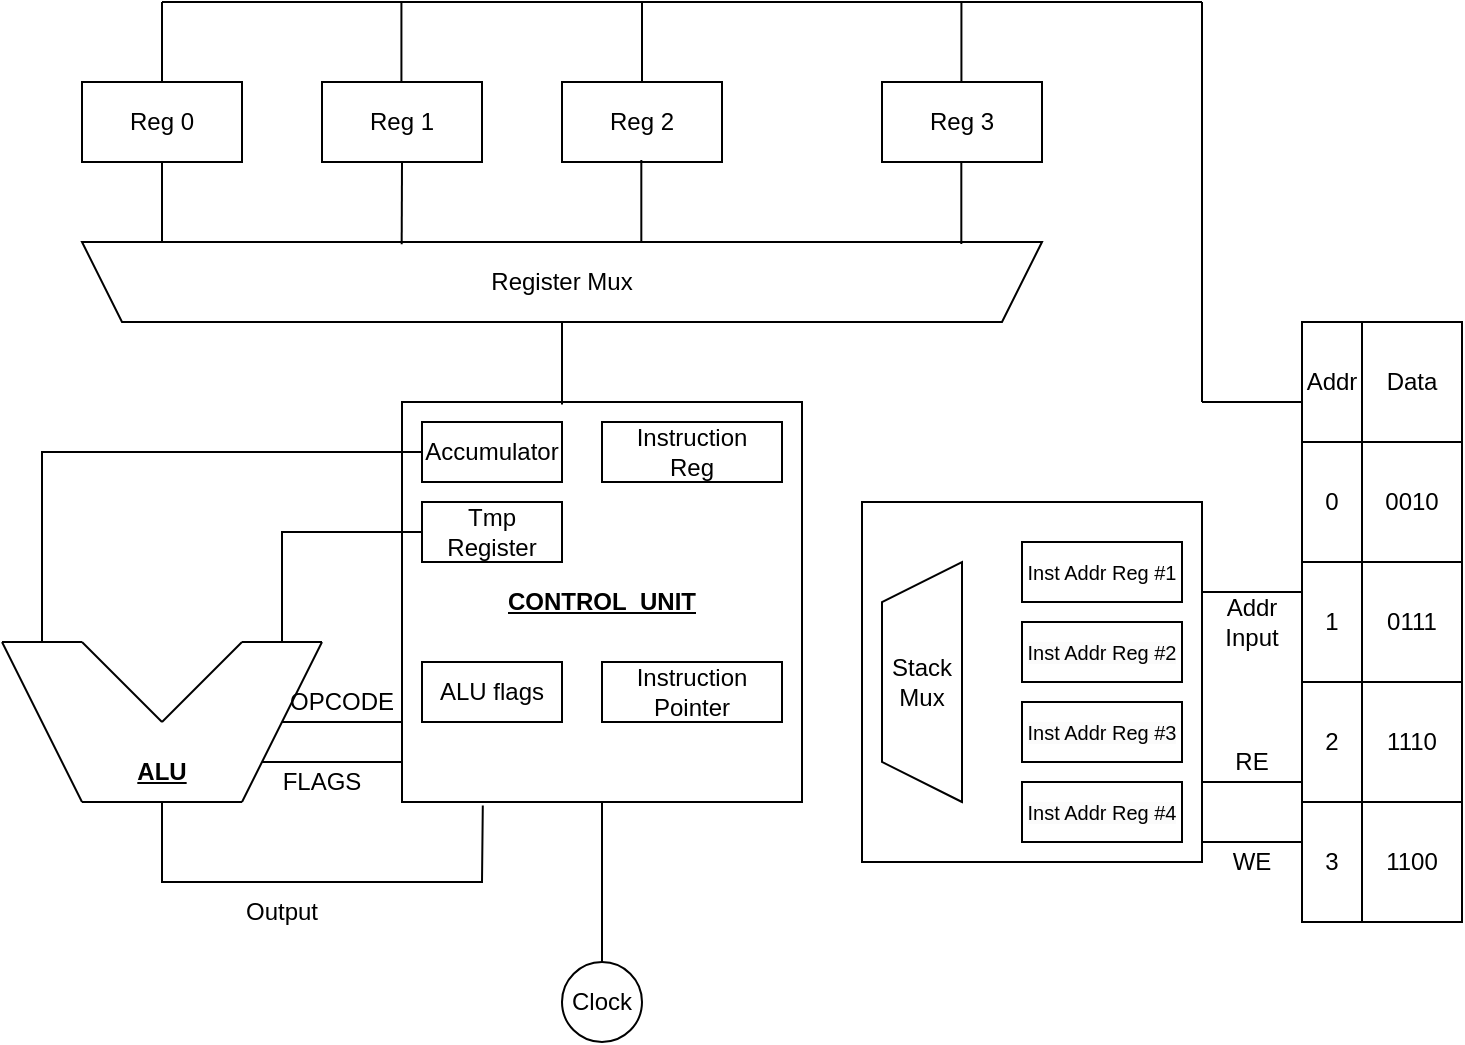 <mxfile version="24.7.16">
  <diagram name="Page-1" id="099fd60b-425b-db50-ffb0-6b813814b670">
    <mxGraphModel dx="819" dy="441" grid="1" gridSize="10" guides="1" tooltips="1" connect="1" arrows="1" fold="1" page="1" pageScale="1" pageWidth="850" pageHeight="1100" background="none" math="0" shadow="0">
      <root>
        <mxCell id="0" />
        <mxCell id="1" parent="0" />
        <mxCell id="ERdX-zV75CLCQFePryyj-1" value="Reg 0" style="rounded=0;whiteSpace=wrap;html=1;" vertex="1" parent="1">
          <mxGeometry x="120" y="80" width="80" height="40" as="geometry" />
        </mxCell>
        <mxCell id="ERdX-zV75CLCQFePryyj-2" value="Reg 1" style="rounded=0;whiteSpace=wrap;html=1;" vertex="1" parent="1">
          <mxGeometry x="240" y="80" width="80" height="40" as="geometry" />
        </mxCell>
        <mxCell id="ERdX-zV75CLCQFePryyj-3" value="Reg 2" style="rounded=0;whiteSpace=wrap;html=1;" vertex="1" parent="1">
          <mxGeometry x="360" y="80" width="80" height="40" as="geometry" />
        </mxCell>
        <mxCell id="ERdX-zV75CLCQFePryyj-4" value="Reg 3" style="rounded=0;whiteSpace=wrap;html=1;" vertex="1" parent="1">
          <mxGeometry x="520" y="80" width="80" height="40" as="geometry" />
        </mxCell>
        <mxCell id="ERdX-zV75CLCQFePryyj-5" value="Register Mux" style="shape=trapezoid;perimeter=trapezoidPerimeter;whiteSpace=wrap;html=1;fixedSize=1;direction=west;" vertex="1" parent="1">
          <mxGeometry x="120" y="160" width="480" height="40" as="geometry" />
        </mxCell>
        <mxCell id="ERdX-zV75CLCQFePryyj-7" value="" style="endArrow=none;html=1;rounded=0;entryX=0.5;entryY=1;entryDx=0;entryDy=0;" edge="1" parent="1" target="ERdX-zV75CLCQFePryyj-1">
          <mxGeometry width="50" height="50" relative="1" as="geometry">
            <mxPoint x="160" y="160" as="sourcePoint" />
            <mxPoint x="450" y="300" as="targetPoint" />
          </mxGeometry>
        </mxCell>
        <mxCell id="ERdX-zV75CLCQFePryyj-9" value="" style="endArrow=none;html=1;rounded=0;exitX=0.667;exitY=0.972;exitDx=0;exitDy=0;exitPerimeter=0;" edge="1" parent="1" source="ERdX-zV75CLCQFePryyj-5">
          <mxGeometry width="50" height="50" relative="1" as="geometry">
            <mxPoint x="230" y="170" as="sourcePoint" />
            <mxPoint x="280" y="120" as="targetPoint" />
          </mxGeometry>
        </mxCell>
        <mxCell id="ERdX-zV75CLCQFePryyj-10" value="" style="endArrow=none;html=1;rounded=0;exitX=0.667;exitY=0.972;exitDx=0;exitDy=0;exitPerimeter=0;" edge="1" parent="1">
          <mxGeometry width="50" height="50" relative="1" as="geometry">
            <mxPoint x="399.66" y="160" as="sourcePoint" />
            <mxPoint x="399.66" y="119" as="targetPoint" />
          </mxGeometry>
        </mxCell>
        <mxCell id="ERdX-zV75CLCQFePryyj-11" value="" style="endArrow=none;html=1;rounded=0;exitX=0.667;exitY=0.972;exitDx=0;exitDy=0;exitPerimeter=0;" edge="1" parent="1">
          <mxGeometry width="50" height="50" relative="1" as="geometry">
            <mxPoint x="559.66" y="161" as="sourcePoint" />
            <mxPoint x="559.66" y="120" as="targetPoint" />
          </mxGeometry>
        </mxCell>
        <mxCell id="ERdX-zV75CLCQFePryyj-12" value="&lt;b&gt;&lt;u&gt;CONTROL&amp;nbsp; UNIT&lt;/u&gt;&lt;/b&gt;" style="whiteSpace=wrap;html=1;aspect=fixed;" vertex="1" parent="1">
          <mxGeometry x="280" y="240" width="200" height="200" as="geometry" />
        </mxCell>
        <mxCell id="ERdX-zV75CLCQFePryyj-13" value="Accu&lt;span style=&quot;color: rgba(0, 0, 0, 0); font-family: monospace; font-size: 0px; text-align: start; text-wrap: nowrap;&quot;&gt;%3CmxGraphModel%3E%3Croot%3E%3CmxCell%20id%3D%220%22%2F%3E%3CmxCell%20id%3D%221%22%20parent%3D%220%22%2F%3E%3CmxCell%20id%3D%222%22%20value%3D%22%22%20style%3D%22endArrow%3Dnone%3Bhtml%3D1%3Brounded%3D0%3BexitX%3D0.667%3BexitY%3D0.972%3BexitDx%3D0%3BexitDy%3D0%3BexitPerimeter%3D0%3B%22%20edge%3D%221%22%20parent%3D%221%22%3E%3CmxGeometry%20width%3D%2250%22%20height%3D%2250%22%20relative%3D%221%22%20as%3D%22geometry%22%3E%3CmxPoint%20x%3D%22280%22%20y%3D%22161%22%20as%3D%22sourcePoint%22%2F%3E%3CmxPoint%20x%3D%22280%22%20y%3D%22120%22%20as%3D%22targetPoint%22%2F%3E%3C%2FmxGeometry%3E%3C%2FmxCell%3E%3C%2Froot%3E%3C%2FmxGraphModel%3E&lt;/span&gt;mulator" style="rounded=0;whiteSpace=wrap;html=1;" vertex="1" parent="1">
          <mxGeometry x="290" y="250" width="70" height="30" as="geometry" />
        </mxCell>
        <mxCell id="ERdX-zV75CLCQFePryyj-16" value="Tmp Register" style="rounded=0;whiteSpace=wrap;html=1;" vertex="1" parent="1">
          <mxGeometry x="290" y="290" width="70" height="30" as="geometry" />
        </mxCell>
        <mxCell id="ERdX-zV75CLCQFePryyj-17" value="ALU flags" style="rounded=0;whiteSpace=wrap;html=1;" vertex="1" parent="1">
          <mxGeometry x="290" y="370" width="70" height="30" as="geometry" />
        </mxCell>
        <mxCell id="ERdX-zV75CLCQFePryyj-18" value="Instruction&lt;div&gt;Reg&lt;/div&gt;" style="rounded=0;whiteSpace=wrap;html=1;" vertex="1" parent="1">
          <mxGeometry x="380" y="250" width="90" height="30" as="geometry" />
        </mxCell>
        <mxCell id="ERdX-zV75CLCQFePryyj-19" value="Instruction Pointer" style="rounded=0;whiteSpace=wrap;html=1;" vertex="1" parent="1">
          <mxGeometry x="380" y="370" width="90" height="30" as="geometry" />
        </mxCell>
        <mxCell id="ERdX-zV75CLCQFePryyj-26" value="" style="endArrow=none;html=1;rounded=0;exitX=0.2;exitY=0.006;exitDx=0;exitDy=0;exitPerimeter=0;" edge="1" parent="1">
          <mxGeometry width="50" height="50" relative="1" as="geometry">
            <mxPoint x="360" y="241.2" as="sourcePoint" />
            <mxPoint x="360" y="200" as="targetPoint" />
          </mxGeometry>
        </mxCell>
        <mxCell id="ERdX-zV75CLCQFePryyj-27" value="Addr" style="rounded=0;whiteSpace=wrap;html=1;" vertex="1" parent="1">
          <mxGeometry x="730" y="200" width="30" height="60" as="geometry" />
        </mxCell>
        <mxCell id="ERdX-zV75CLCQFePryyj-28" value="Data" style="rounded=0;whiteSpace=wrap;html=1;" vertex="1" parent="1">
          <mxGeometry x="760" y="200" width="50" height="60" as="geometry" />
        </mxCell>
        <mxCell id="ERdX-zV75CLCQFePryyj-31" value="0" style="rounded=0;whiteSpace=wrap;html=1;" vertex="1" parent="1">
          <mxGeometry x="730" y="260" width="30" height="60" as="geometry" />
        </mxCell>
        <mxCell id="ERdX-zV75CLCQFePryyj-32" value="0010" style="rounded=0;whiteSpace=wrap;html=1;" vertex="1" parent="1">
          <mxGeometry x="760" y="260" width="50" height="60" as="geometry" />
        </mxCell>
        <mxCell id="ERdX-zV75CLCQFePryyj-38" value="1" style="rounded=0;whiteSpace=wrap;html=1;" vertex="1" parent="1">
          <mxGeometry x="730" y="320" width="30" height="60" as="geometry" />
        </mxCell>
        <mxCell id="ERdX-zV75CLCQFePryyj-39" value="0111" style="rounded=0;whiteSpace=wrap;html=1;" vertex="1" parent="1">
          <mxGeometry x="760" y="320" width="50" height="60" as="geometry" />
        </mxCell>
        <mxCell id="ERdX-zV75CLCQFePryyj-40" value="2" style="rounded=0;whiteSpace=wrap;html=1;" vertex="1" parent="1">
          <mxGeometry x="730" y="380" width="30" height="60" as="geometry" />
        </mxCell>
        <mxCell id="ERdX-zV75CLCQFePryyj-41" value="1110" style="rounded=0;whiteSpace=wrap;html=1;" vertex="1" parent="1">
          <mxGeometry x="760" y="380" width="50" height="60" as="geometry" />
        </mxCell>
        <mxCell id="ERdX-zV75CLCQFePryyj-42" value="3" style="rounded=0;whiteSpace=wrap;html=1;" vertex="1" parent="1">
          <mxGeometry x="730" y="440" width="30" height="60" as="geometry" />
        </mxCell>
        <mxCell id="ERdX-zV75CLCQFePryyj-43" value="1100" style="rounded=0;whiteSpace=wrap;html=1;" vertex="1" parent="1">
          <mxGeometry x="760" y="440" width="50" height="60" as="geometry" />
        </mxCell>
        <mxCell id="ERdX-zV75CLCQFePryyj-45" value="" style="endArrow=none;html=1;rounded=0;" edge="1" parent="1">
          <mxGeometry width="50" height="50" relative="1" as="geometry">
            <mxPoint x="120" y="440" as="sourcePoint" />
            <mxPoint x="80" y="360" as="targetPoint" />
          </mxGeometry>
        </mxCell>
        <mxCell id="ERdX-zV75CLCQFePryyj-46" value="" style="endArrow=none;html=1;rounded=0;" edge="1" parent="1">
          <mxGeometry width="50" height="50" relative="1" as="geometry">
            <mxPoint x="200" y="440" as="sourcePoint" />
            <mxPoint x="240" y="360" as="targetPoint" />
          </mxGeometry>
        </mxCell>
        <mxCell id="ERdX-zV75CLCQFePryyj-47" value="" style="endArrow=none;html=1;rounded=0;" edge="1" parent="1">
          <mxGeometry width="50" height="50" relative="1" as="geometry">
            <mxPoint x="80" y="360" as="sourcePoint" />
            <mxPoint x="120" y="360" as="targetPoint" />
          </mxGeometry>
        </mxCell>
        <mxCell id="ERdX-zV75CLCQFePryyj-48" value="" style="endArrow=none;html=1;rounded=0;" edge="1" parent="1">
          <mxGeometry width="50" height="50" relative="1" as="geometry">
            <mxPoint x="120" y="440" as="sourcePoint" />
            <mxPoint x="200" y="440" as="targetPoint" />
          </mxGeometry>
        </mxCell>
        <mxCell id="ERdX-zV75CLCQFePryyj-49" value="" style="endArrow=none;html=1;rounded=0;" edge="1" parent="1">
          <mxGeometry width="50" height="50" relative="1" as="geometry">
            <mxPoint x="200" y="360" as="sourcePoint" />
            <mxPoint x="240" y="360" as="targetPoint" />
          </mxGeometry>
        </mxCell>
        <mxCell id="ERdX-zV75CLCQFePryyj-50" value="" style="endArrow=none;html=1;rounded=0;" edge="1" parent="1">
          <mxGeometry width="50" height="50" relative="1" as="geometry">
            <mxPoint x="160" y="400" as="sourcePoint" />
            <mxPoint x="120" y="360" as="targetPoint" />
          </mxGeometry>
        </mxCell>
        <mxCell id="ERdX-zV75CLCQFePryyj-51" value="" style="endArrow=none;html=1;rounded=0;" edge="1" parent="1">
          <mxGeometry width="50" height="50" relative="1" as="geometry">
            <mxPoint x="160" y="400" as="sourcePoint" />
            <mxPoint x="200" y="360" as="targetPoint" />
          </mxGeometry>
        </mxCell>
        <mxCell id="ERdX-zV75CLCQFePryyj-52" value="&lt;b&gt;&lt;u&gt;ALU&lt;/u&gt;&lt;/b&gt;" style="text;html=1;align=center;verticalAlign=middle;whiteSpace=wrap;rounded=0;" vertex="1" parent="1">
          <mxGeometry x="130" y="410" width="60" height="30" as="geometry" />
        </mxCell>
        <mxCell id="ERdX-zV75CLCQFePryyj-53" value="Clock" style="ellipse;whiteSpace=wrap;html=1;aspect=fixed;" vertex="1" parent="1">
          <mxGeometry x="360" y="520" width="40" height="40" as="geometry" />
        </mxCell>
        <mxCell id="ERdX-zV75CLCQFePryyj-56" value="" style="endArrow=none;html=1;rounded=0;" edge="1" parent="1">
          <mxGeometry width="50" height="50" relative="1" as="geometry">
            <mxPoint x="210" y="420" as="sourcePoint" />
            <mxPoint x="280" y="420" as="targetPoint" />
          </mxGeometry>
        </mxCell>
        <mxCell id="ERdX-zV75CLCQFePryyj-57" value="" style="endArrow=none;html=1;rounded=0;" edge="1" parent="1">
          <mxGeometry width="50" height="50" relative="1" as="geometry">
            <mxPoint x="220" y="400" as="sourcePoint" />
            <mxPoint x="280" y="400" as="targetPoint" />
          </mxGeometry>
        </mxCell>
        <mxCell id="ERdX-zV75CLCQFePryyj-58" value="" style="endArrow=none;html=1;rounded=0;exitX=0.202;exitY=1.009;exitDx=0;exitDy=0;exitPerimeter=0;" edge="1" parent="1" source="ERdX-zV75CLCQFePryyj-12">
          <mxGeometry width="50" height="50" relative="1" as="geometry">
            <mxPoint x="110" y="490" as="sourcePoint" />
            <mxPoint x="160" y="440" as="targetPoint" />
            <Array as="points">
              <mxPoint x="320" y="480" />
              <mxPoint x="270" y="480" />
              <mxPoint x="160" y="480" />
            </Array>
          </mxGeometry>
        </mxCell>
        <mxCell id="ERdX-zV75CLCQFePryyj-59" value="" style="endArrow=none;html=1;rounded=0;entryX=0;entryY=0.5;entryDx=0;entryDy=0;" edge="1" parent="1" target="ERdX-zV75CLCQFePryyj-13">
          <mxGeometry width="50" height="50" relative="1" as="geometry">
            <mxPoint x="100" y="360" as="sourcePoint" />
            <mxPoint x="100" y="280" as="targetPoint" />
            <Array as="points">
              <mxPoint x="100" y="265" />
            </Array>
          </mxGeometry>
        </mxCell>
        <mxCell id="ERdX-zV75CLCQFePryyj-60" value="" style="endArrow=none;html=1;rounded=0;entryX=0;entryY=0.5;entryDx=0;entryDy=0;" edge="1" parent="1" target="ERdX-zV75CLCQFePryyj-16">
          <mxGeometry width="50" height="50" relative="1" as="geometry">
            <mxPoint x="220" y="360" as="sourcePoint" />
            <mxPoint x="410" y="275" as="targetPoint" />
            <Array as="points">
              <mxPoint x="220" y="305" />
            </Array>
          </mxGeometry>
        </mxCell>
        <mxCell id="ERdX-zV75CLCQFePryyj-61" value="Output" style="text;html=1;align=center;verticalAlign=middle;whiteSpace=wrap;rounded=0;" vertex="1" parent="1">
          <mxGeometry x="190" y="480" width="60" height="30" as="geometry" />
        </mxCell>
        <mxCell id="ERdX-zV75CLCQFePryyj-63" value="" style="group" vertex="1" connectable="0" parent="1">
          <mxGeometry x="520" y="310" width="160" height="160" as="geometry" />
        </mxCell>
        <mxCell id="ERdX-zV75CLCQFePryyj-65" value="" style="rounded=0;whiteSpace=wrap;html=1;" vertex="1" parent="ERdX-zV75CLCQFePryyj-63">
          <mxGeometry x="-10" y="-20" width="170" height="180" as="geometry" />
        </mxCell>
        <mxCell id="ERdX-zV75CLCQFePryyj-20" value="Stack Mux" style="shape=trapezoid;perimeter=trapezoidPerimeter;whiteSpace=wrap;html=1;fixedSize=1;direction=north;" vertex="1" parent="ERdX-zV75CLCQFePryyj-63">
          <mxGeometry y="10" width="40" height="120" as="geometry" />
        </mxCell>
        <mxCell id="ERdX-zV75CLCQFePryyj-21" value="&lt;font style=&quot;font-size: 10px;&quot;&gt;Inst Addr Reg #1&lt;/font&gt;" style="rounded=0;whiteSpace=wrap;html=1;" vertex="1" parent="ERdX-zV75CLCQFePryyj-63">
          <mxGeometry x="70" width="80" height="30" as="geometry" />
        </mxCell>
        <mxCell id="ERdX-zV75CLCQFePryyj-22" value="&lt;br&gt;&lt;span style=&quot;color: rgb(0, 0, 0); font-family: Helvetica; font-size: 10px; font-style: normal; font-variant-ligatures: normal; font-variant-caps: normal; font-weight: 400; letter-spacing: normal; orphans: 2; text-align: center; text-indent: 0px; text-transform: none; widows: 2; word-spacing: 0px; -webkit-text-stroke-width: 0px; white-space: normal; background-color: rgb(251, 251, 251); text-decoration-thickness: initial; text-decoration-style: initial; text-decoration-color: initial; display: inline !important; float: none;&quot;&gt;Inst Addr Reg #2&lt;/span&gt;&lt;div&gt;&lt;br/&gt;&lt;/div&gt;" style="rounded=0;whiteSpace=wrap;html=1;" vertex="1" parent="ERdX-zV75CLCQFePryyj-63">
          <mxGeometry x="70" y="40" width="80" height="30" as="geometry" />
        </mxCell>
        <mxCell id="ERdX-zV75CLCQFePryyj-23" value="&lt;br&gt;&lt;span style=&quot;color: rgb(0, 0, 0); font-family: Helvetica; font-size: 10px; font-style: normal; font-variant-ligatures: normal; font-variant-caps: normal; font-weight: 400; letter-spacing: normal; orphans: 2; text-align: center; text-indent: 0px; text-transform: none; widows: 2; word-spacing: 0px; -webkit-text-stroke-width: 0px; white-space: normal; background-color: rgb(251, 251, 251); text-decoration-thickness: initial; text-decoration-style: initial; text-decoration-color: initial; display: inline !important; float: none;&quot;&gt;Inst Addr Reg #3&lt;/span&gt;&lt;div&gt;&lt;br/&gt;&lt;/div&gt;" style="rounded=0;whiteSpace=wrap;html=1;" vertex="1" parent="ERdX-zV75CLCQFePryyj-63">
          <mxGeometry x="70" y="80" width="80" height="30" as="geometry" />
        </mxCell>
        <mxCell id="ERdX-zV75CLCQFePryyj-24" value="&lt;br&gt;&lt;span style=&quot;color: rgb(0, 0, 0); font-family: Helvetica; font-size: 10px; font-style: normal; font-variant-ligatures: normal; font-variant-caps: normal; font-weight: 400; letter-spacing: normal; orphans: 2; text-align: center; text-indent: 0px; text-transform: none; widows: 2; word-spacing: 0px; -webkit-text-stroke-width: 0px; white-space: normal; background-color: rgb(251, 251, 251); text-decoration-thickness: initial; text-decoration-style: initial; text-decoration-color: initial; display: inline !important; float: none;&quot;&gt;Inst Addr Reg #4&lt;/span&gt;&lt;div&gt;&lt;br/&gt;&lt;/div&gt;" style="rounded=0;whiteSpace=wrap;html=1;" vertex="1" parent="ERdX-zV75CLCQFePryyj-63">
          <mxGeometry x="70" y="120" width="80" height="30" as="geometry" />
        </mxCell>
        <mxCell id="ERdX-zV75CLCQFePryyj-66" value="" style="endArrow=none;html=1;rounded=0;exitX=1;exitY=0.25;exitDx=0;exitDy=0;entryX=0;entryY=0.25;entryDx=0;entryDy=0;" edge="1" parent="1" source="ERdX-zV75CLCQFePryyj-65" target="ERdX-zV75CLCQFePryyj-38">
          <mxGeometry width="50" height="50" relative="1" as="geometry">
            <mxPoint x="680" y="380" as="sourcePoint" />
            <mxPoint x="730" y="330" as="targetPoint" />
          </mxGeometry>
        </mxCell>
        <mxCell id="ERdX-zV75CLCQFePryyj-67" value="" style="endArrow=none;html=1;rounded=0;exitX=1;exitY=0.25;exitDx=0;exitDy=0;entryX=0;entryY=0.25;entryDx=0;entryDy=0;" edge="1" parent="1">
          <mxGeometry width="50" height="50" relative="1" as="geometry">
            <mxPoint x="680" y="460" as="sourcePoint" />
            <mxPoint x="730" y="460" as="targetPoint" />
          </mxGeometry>
        </mxCell>
        <mxCell id="ERdX-zV75CLCQFePryyj-68" value="" style="endArrow=none;html=1;rounded=0;exitX=1;exitY=0.25;exitDx=0;exitDy=0;entryX=0;entryY=0.25;entryDx=0;entryDy=0;" edge="1" parent="1" source="ERdX-zV75CLCQFePryyj-70">
          <mxGeometry width="50" height="50" relative="1" as="geometry">
            <mxPoint x="680" y="424.58" as="sourcePoint" />
            <mxPoint x="730" y="424.58" as="targetPoint" />
          </mxGeometry>
        </mxCell>
        <mxCell id="ERdX-zV75CLCQFePryyj-69" value="WE" style="text;html=1;align=center;verticalAlign=middle;whiteSpace=wrap;rounded=0;" vertex="1" parent="1">
          <mxGeometry x="685" y="460" width="40" height="20" as="geometry" />
        </mxCell>
        <mxCell id="ERdX-zV75CLCQFePryyj-71" value="" style="endArrow=none;html=1;rounded=0;exitX=1;exitY=0.25;exitDx=0;exitDy=0;entryX=0;entryY=0.25;entryDx=0;entryDy=0;" edge="1" parent="1" target="ERdX-zV75CLCQFePryyj-70">
          <mxGeometry width="50" height="50" relative="1" as="geometry">
            <mxPoint x="680" y="424.58" as="sourcePoint" />
            <mxPoint x="730" y="424.58" as="targetPoint" />
          </mxGeometry>
        </mxCell>
        <mxCell id="ERdX-zV75CLCQFePryyj-70" value="RE" style="text;html=1;align=center;verticalAlign=middle;whiteSpace=wrap;rounded=0;" vertex="1" parent="1">
          <mxGeometry x="680" y="410" width="50" height="20" as="geometry" />
        </mxCell>
        <mxCell id="ERdX-zV75CLCQFePryyj-72" value="" style="endArrow=none;html=1;rounded=0;exitX=1;exitY=0.25;exitDx=0;exitDy=0;entryX=0;entryY=0.25;entryDx=0;entryDy=0;" edge="1" parent="1">
          <mxGeometry width="50" height="50" relative="1" as="geometry">
            <mxPoint x="680" y="430" as="sourcePoint" />
            <mxPoint x="730" y="430" as="targetPoint" />
          </mxGeometry>
        </mxCell>
        <mxCell id="ERdX-zV75CLCQFePryyj-73" value="Addr Input" style="text;html=1;align=center;verticalAlign=middle;whiteSpace=wrap;rounded=0;" vertex="1" parent="1">
          <mxGeometry x="680" y="340" width="50" height="20" as="geometry" />
        </mxCell>
        <mxCell id="ERdX-zV75CLCQFePryyj-74" value="" style="endArrow=none;html=1;rounded=0;jumpSize=14;" edge="1" parent="1">
          <mxGeometry width="50" height="50" relative="1" as="geometry">
            <mxPoint x="160" y="40" as="sourcePoint" />
            <mxPoint x="680" y="40" as="targetPoint" />
          </mxGeometry>
        </mxCell>
        <mxCell id="ERdX-zV75CLCQFePryyj-76" value="" style="endArrow=none;html=1;rounded=0;" edge="1" parent="1">
          <mxGeometry width="50" height="50" relative="1" as="geometry">
            <mxPoint x="680" y="240" as="sourcePoint" />
            <mxPoint x="680" y="40" as="targetPoint" />
          </mxGeometry>
        </mxCell>
        <mxCell id="ERdX-zV75CLCQFePryyj-77" value="" style="endArrow=none;html=1;rounded=0;" edge="1" parent="1">
          <mxGeometry width="50" height="50" relative="1" as="geometry">
            <mxPoint x="680" y="240" as="sourcePoint" />
            <mxPoint x="730" y="240" as="targetPoint" />
          </mxGeometry>
        </mxCell>
        <mxCell id="ERdX-zV75CLCQFePryyj-78" value="" style="endArrow=none;html=1;rounded=0;" edge="1" parent="1">
          <mxGeometry width="50" height="50" relative="1" as="geometry">
            <mxPoint x="160" y="80" as="sourcePoint" />
            <mxPoint x="160" y="40" as="targetPoint" />
          </mxGeometry>
        </mxCell>
        <mxCell id="ERdX-zV75CLCQFePryyj-79" value="" style="endArrow=none;html=1;rounded=0;" edge="1" parent="1">
          <mxGeometry width="50" height="50" relative="1" as="geometry">
            <mxPoint x="279.71" y="80" as="sourcePoint" />
            <mxPoint x="279.71" y="40" as="targetPoint" />
          </mxGeometry>
        </mxCell>
        <mxCell id="ERdX-zV75CLCQFePryyj-80" value="" style="endArrow=none;html=1;rounded=0;" edge="1" parent="1">
          <mxGeometry width="50" height="50" relative="1" as="geometry">
            <mxPoint x="400" y="80" as="sourcePoint" />
            <mxPoint x="400" y="40" as="targetPoint" />
          </mxGeometry>
        </mxCell>
        <mxCell id="ERdX-zV75CLCQFePryyj-81" value="" style="endArrow=none;html=1;rounded=0;" edge="1" parent="1">
          <mxGeometry width="50" height="50" relative="1" as="geometry">
            <mxPoint x="559.71" y="80" as="sourcePoint" />
            <mxPoint x="559.71" y="40" as="targetPoint" />
          </mxGeometry>
        </mxCell>
        <mxCell id="ERdX-zV75CLCQFePryyj-83" value="OPCODE" style="text;html=1;align=center;verticalAlign=middle;whiteSpace=wrap;rounded=0;" vertex="1" parent="1">
          <mxGeometry x="230" y="380" width="40" height="20" as="geometry" />
        </mxCell>
        <mxCell id="ERdX-zV75CLCQFePryyj-84" value="FLAGS" style="text;html=1;align=center;verticalAlign=middle;whiteSpace=wrap;rounded=0;" vertex="1" parent="1">
          <mxGeometry x="220" y="420" width="40" height="20" as="geometry" />
        </mxCell>
        <mxCell id="ERdX-zV75CLCQFePryyj-85" value="" style="endArrow=none;html=1;rounded=0;exitX=0.5;exitY=0;exitDx=0;exitDy=0;" edge="1" parent="1" source="ERdX-zV75CLCQFePryyj-53">
          <mxGeometry width="50" height="50" relative="1" as="geometry">
            <mxPoint x="330" y="490" as="sourcePoint" />
            <mxPoint x="380" y="440" as="targetPoint" />
          </mxGeometry>
        </mxCell>
      </root>
    </mxGraphModel>
  </diagram>
</mxfile>
